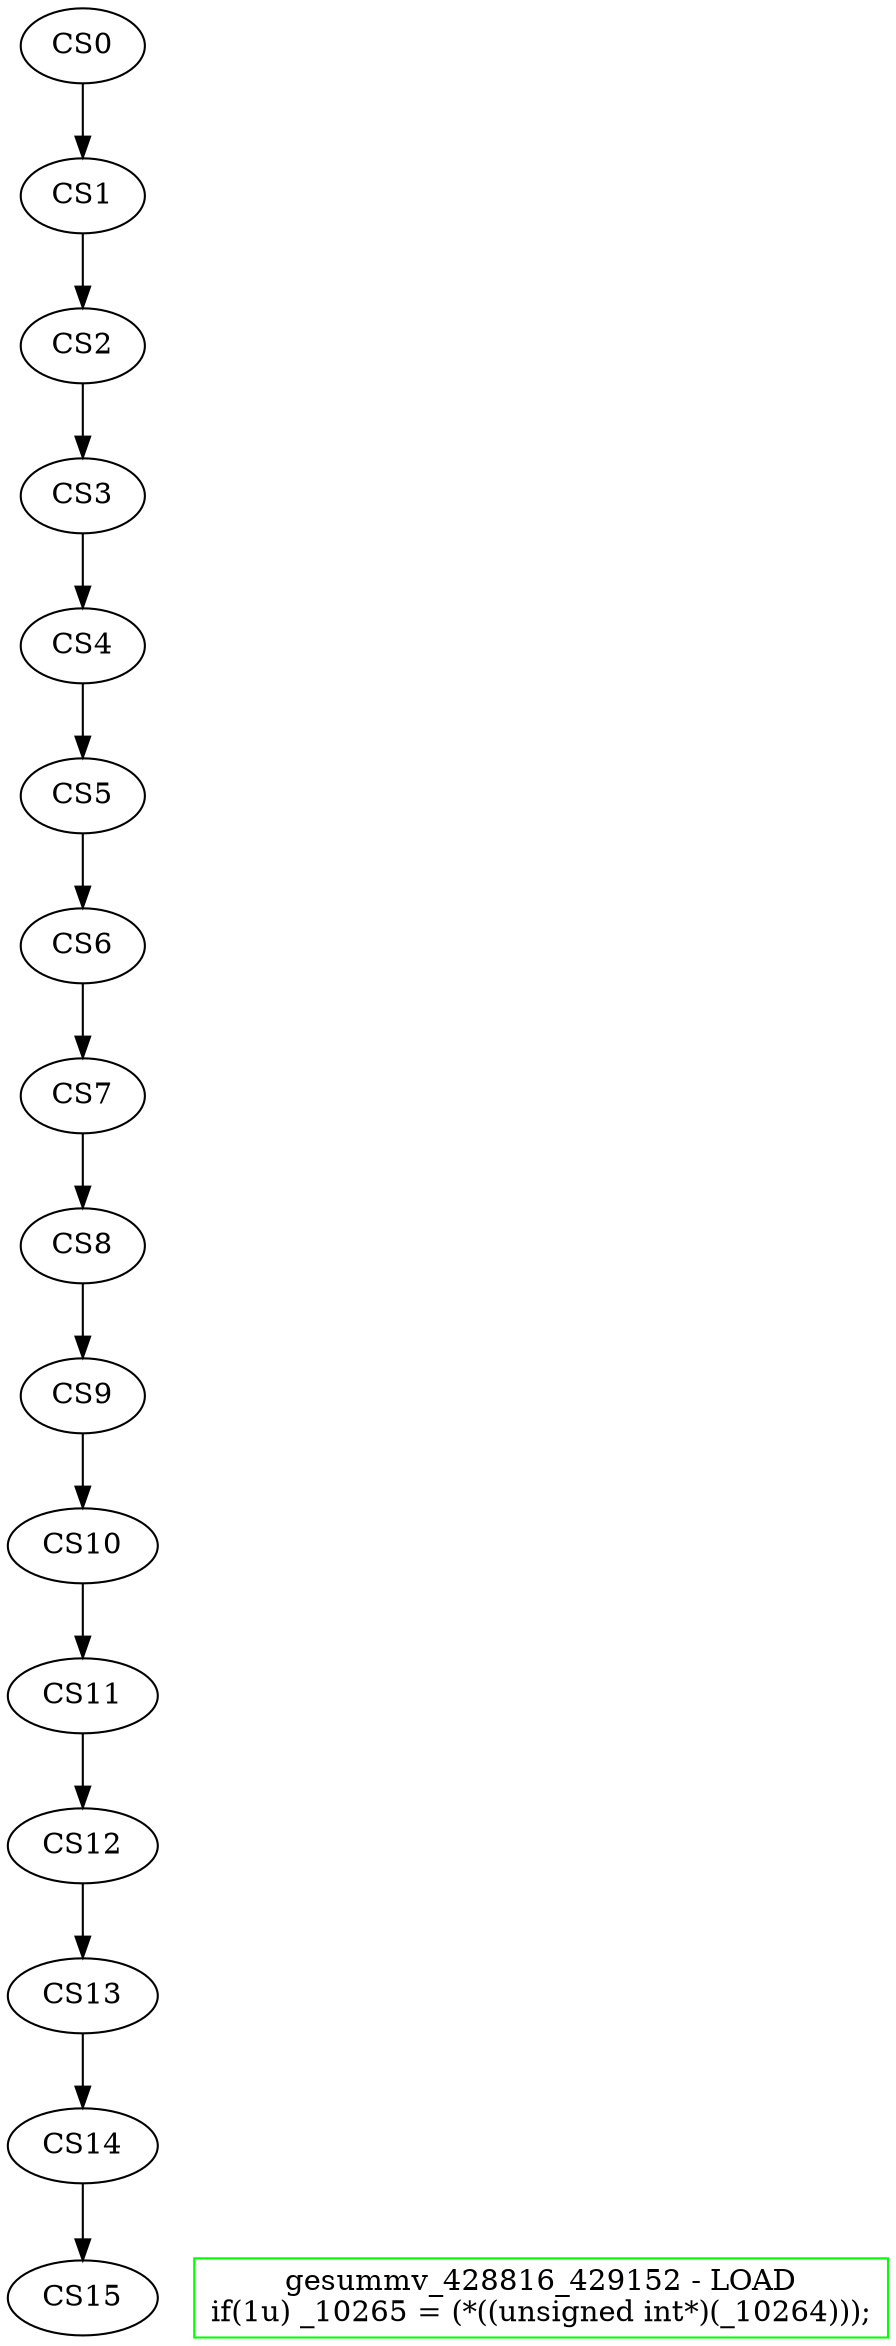digraph G {
//Scheduling solution
splines=ortho;
//Control Step: 0
CS0 [style=plaintext]
{rank=same; CS0  ;}
//Control Step: 1
CS1 [style=plaintext]
{rank=same; CS1  ;}
//Control Step: 2
CS2 [style=plaintext]
{rank=same; CS2  ;}
//Control Step: 3
CS3 [style=plaintext]
{rank=same; CS3  ;}
//Control Step: 4
CS4 [style=plaintext]
{rank=same; CS4  ;}
//Control Step: 5
CS5 [style=plaintext]
{rank=same; CS5  ;}
//Control Step: 6
CS6 [style=plaintext]
{rank=same; CS6  ;}
//Control Step: 7
CS7 [style=plaintext]
{rank=same; CS7  ;}
//Control Step: 8
CS8 [style=plaintext]
{rank=same; CS8  ;}
//Control Step: 9
CS9 [style=plaintext]
{rank=same; CS9  ;}
//Control Step: 10
CS10 [style=plaintext]
{rank=same; CS10  ;}
//Control Step: 11
CS11 [style=plaintext]
{rank=same; CS11  ;}
//Control Step: 12
CS12 [style=plaintext]
{rank=same; CS12  ;}
//Control Step: 13
CS13 [style=plaintext]
{rank=same; CS13  ;}
//Control Step: 14
CS14 [style=plaintext]
{rank=same; CS14  ;}
//Control Step: 15
CS15 [style=plaintext]
{rank=same; CS15 226  ;}
CS0 -> CS1;
CS1 -> CS2;
CS2 -> CS3;
CS3 -> CS4;
CS4 -> CS5;
CS5 -> CS6;
CS6 -> CS7;
CS7 -> CS8;
CS8 -> CS9;
CS9 -> CS10;
CS10 -> CS11;
CS11 -> CS12;
CS12 -> CS13;
CS13 -> CS14;
CS14 -> CS15;
CS15 -> 226 [style=invis weight=1000 color=dimgrey];
226[color=green,shape=box,label="gesummv_428816_429152 - LOAD\nif(1u) _10265 = (*((unsigned int*)(_10264)));\n"];
}
